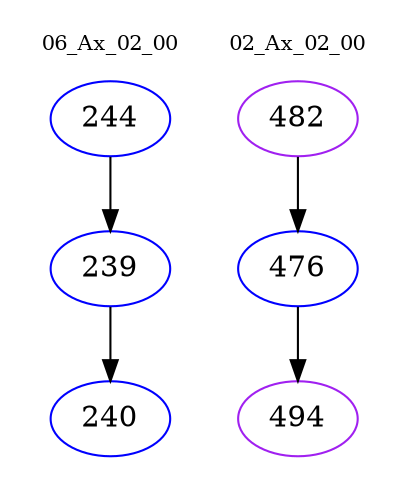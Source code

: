 digraph{
subgraph cluster_0 {
color = white
label = "06_Ax_02_00";
fontsize=10;
T0_244 [label="244", color="blue"]
T0_244 -> T0_239 [color="black"]
T0_239 [label="239", color="blue"]
T0_239 -> T0_240 [color="black"]
T0_240 [label="240", color="blue"]
}
subgraph cluster_1 {
color = white
label = "02_Ax_02_00";
fontsize=10;
T1_482 [label="482", color="purple"]
T1_482 -> T1_476 [color="black"]
T1_476 [label="476", color="blue"]
T1_476 -> T1_494 [color="black"]
T1_494 [label="494", color="purple"]
}
}
